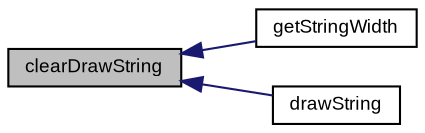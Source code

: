 digraph "clearDrawString"
{
  bgcolor="transparent";
  edge [fontname="Arial",fontsize="9",labelfontname="Arial",labelfontsize="9"];
  node [fontname="Arial",fontsize="9",shape=record];
  rankdir="LR";
  Node1 [label="clearDrawString",height=0.2,width=0.4,color="black", fillcolor="grey75", style="filled" fontcolor="black"];
  Node1 -> Node2 [dir="back",color="midnightblue",fontsize="9",style="solid",fontname="Arial"];
  Node2 [label="getStringWidth",height=0.2,width=0.4,color="black",URL="$class_v_s_t_g_u_i_1_1_c_draw_context.html#a9e5bd28c677a27446677e4d1a2f5e5e4",tooltip="get the width of an UTF-8 encoded string "];
  Node1 -> Node3 [dir="back",color="midnightblue",fontsize="9",style="solid",fontname="Arial"];
  Node3 [label="drawString",height=0.2,width=0.4,color="black",URL="$class_v_s_t_g_u_i_1_1_c_draw_context.html#a7b81958ed229f22fcd27a041c04a6e94",tooltip="draw an UTF-8 encoded string "];
}
